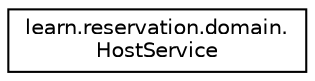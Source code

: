 digraph "Graphical Class Hierarchy"
{
 // LATEX_PDF_SIZE
  edge [fontname="Helvetica",fontsize="10",labelfontname="Helvetica",labelfontsize="10"];
  node [fontname="Helvetica",fontsize="10",shape=record];
  rankdir="LR";
  Node0 [label="learn.reservation.domain.\lHostService",height=0.2,width=0.4,color="black", fillcolor="white", style="filled",URL="$classlearn_1_1reservation_1_1domain_1_1_host_service.html",tooltip=" "];
}
